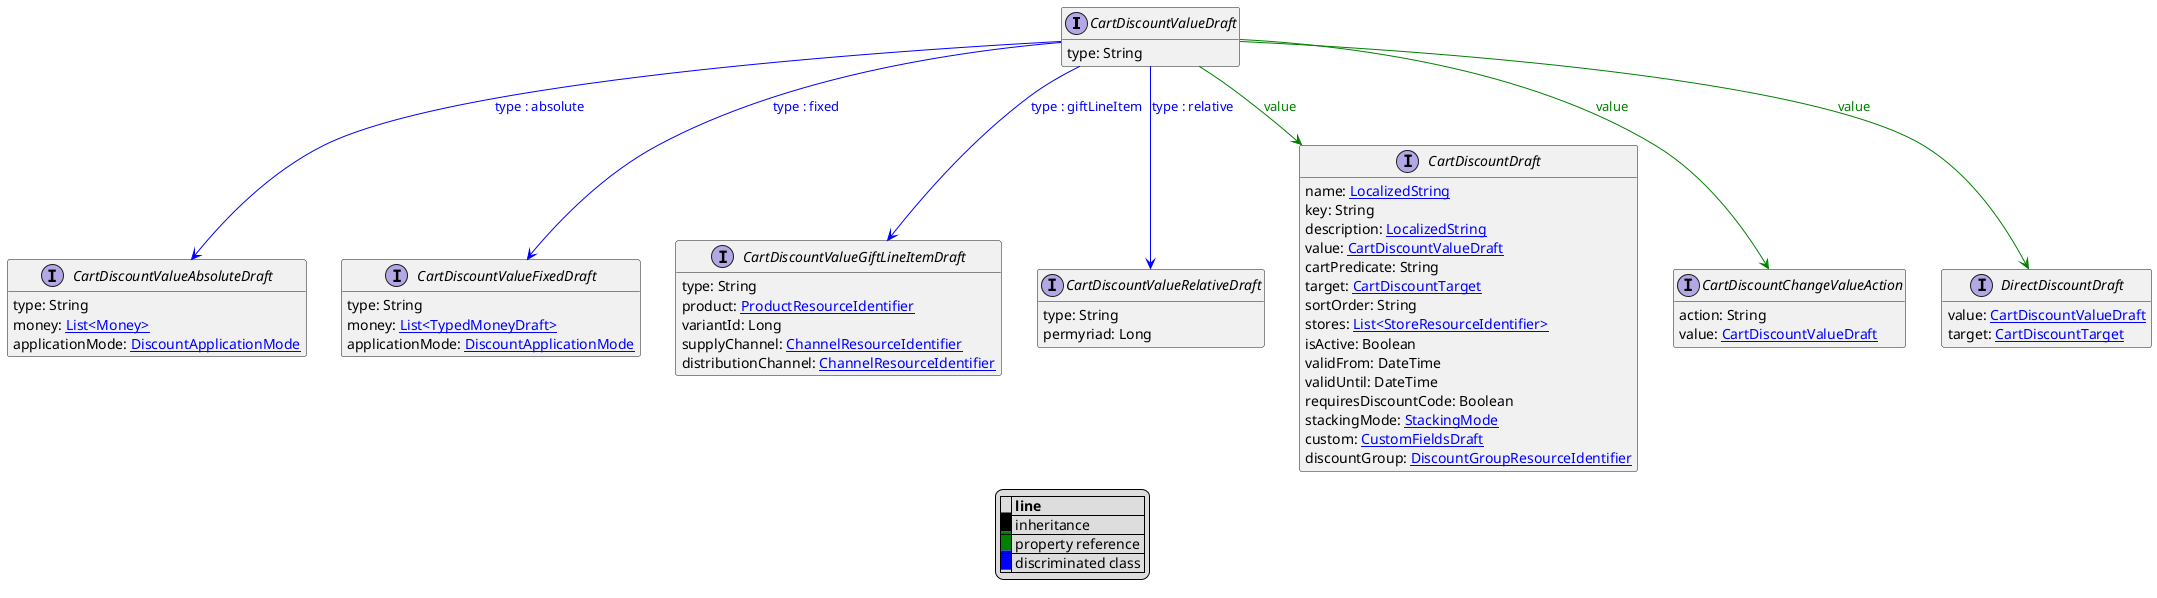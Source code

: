 @startuml

hide empty fields
hide empty methods
legend
|= |= line |
|<back:black>   </back>| inheritance |
|<back:green>   </back>| property reference |
|<back:blue>   </back>| discriminated class |
endlegend
interface CartDiscountValueDraft [[CartDiscountValueDraft.svg]]  {
    type: String
}


interface CartDiscountValueAbsoluteDraft [[CartDiscountValueAbsoluteDraft.svg]]  {
    type: String
    money: [[Money.svg List<Money>]]
    applicationMode: [[DiscountApplicationMode.svg DiscountApplicationMode]]
}
interface CartDiscountValueFixedDraft [[CartDiscountValueFixedDraft.svg]]  {
    type: String
    money: [[TypedMoneyDraft.svg List<TypedMoneyDraft>]]
    applicationMode: [[DiscountApplicationMode.svg DiscountApplicationMode]]
}
interface CartDiscountValueGiftLineItemDraft [[CartDiscountValueGiftLineItemDraft.svg]]  {
    type: String
    product: [[ProductResourceIdentifier.svg ProductResourceIdentifier]]
    variantId: Long
    supplyChannel: [[ChannelResourceIdentifier.svg ChannelResourceIdentifier]]
    distributionChannel: [[ChannelResourceIdentifier.svg ChannelResourceIdentifier]]
}
interface CartDiscountValueRelativeDraft [[CartDiscountValueRelativeDraft.svg]]  {
    type: String
    permyriad: Long
}
interface CartDiscountDraft [[CartDiscountDraft.svg]]  {
    name: [[LocalizedString.svg LocalizedString]]
    key: String
    description: [[LocalizedString.svg LocalizedString]]
    value: [[CartDiscountValueDraft.svg CartDiscountValueDraft]]
    cartPredicate: String
    target: [[CartDiscountTarget.svg CartDiscountTarget]]
    sortOrder: String
    stores: [[StoreResourceIdentifier.svg List<StoreResourceIdentifier>]]
    isActive: Boolean
    validFrom: DateTime
    validUntil: DateTime
    requiresDiscountCode: Boolean
    stackingMode: [[StackingMode.svg StackingMode]]
    custom: [[CustomFieldsDraft.svg CustomFieldsDraft]]
    discountGroup: [[DiscountGroupResourceIdentifier.svg DiscountGroupResourceIdentifier]]
}
interface CartDiscountChangeValueAction [[CartDiscountChangeValueAction.svg]]  {
    action: String
    value: [[CartDiscountValueDraft.svg CartDiscountValueDraft]]
}
interface DirectDiscountDraft [[DirectDiscountDraft.svg]]  {
    value: [[CartDiscountValueDraft.svg CartDiscountValueDraft]]
    target: [[CartDiscountTarget.svg CartDiscountTarget]]
}
CartDiscountValueDraft --> CartDiscountValueAbsoluteDraft #blue;text:blue : "type : absolute"
CartDiscountValueDraft --> CartDiscountValueFixedDraft #blue;text:blue : "type : fixed"
CartDiscountValueDraft --> CartDiscountValueGiftLineItemDraft #blue;text:blue : "type : giftLineItem"
CartDiscountValueDraft --> CartDiscountValueRelativeDraft #blue;text:blue : "type : relative"
CartDiscountValueDraft --> CartDiscountDraft #green;text:green : "value"
CartDiscountValueDraft --> CartDiscountChangeValueAction #green;text:green : "value"
CartDiscountValueDraft --> DirectDiscountDraft #green;text:green : "value"
@enduml
